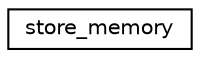 digraph "Graphical Class Hierarchy"
{
  edge [fontname="Helvetica",fontsize="10",labelfontname="Helvetica",labelfontsize="10"];
  node [fontname="Helvetica",fontsize="10",shape=record];
  rankdir="LR";
  Node1 [label="store_memory",height=0.2,width=0.4,color="black", fillcolor="white", style="filled",URL="$structstore__memory.html"];
}
